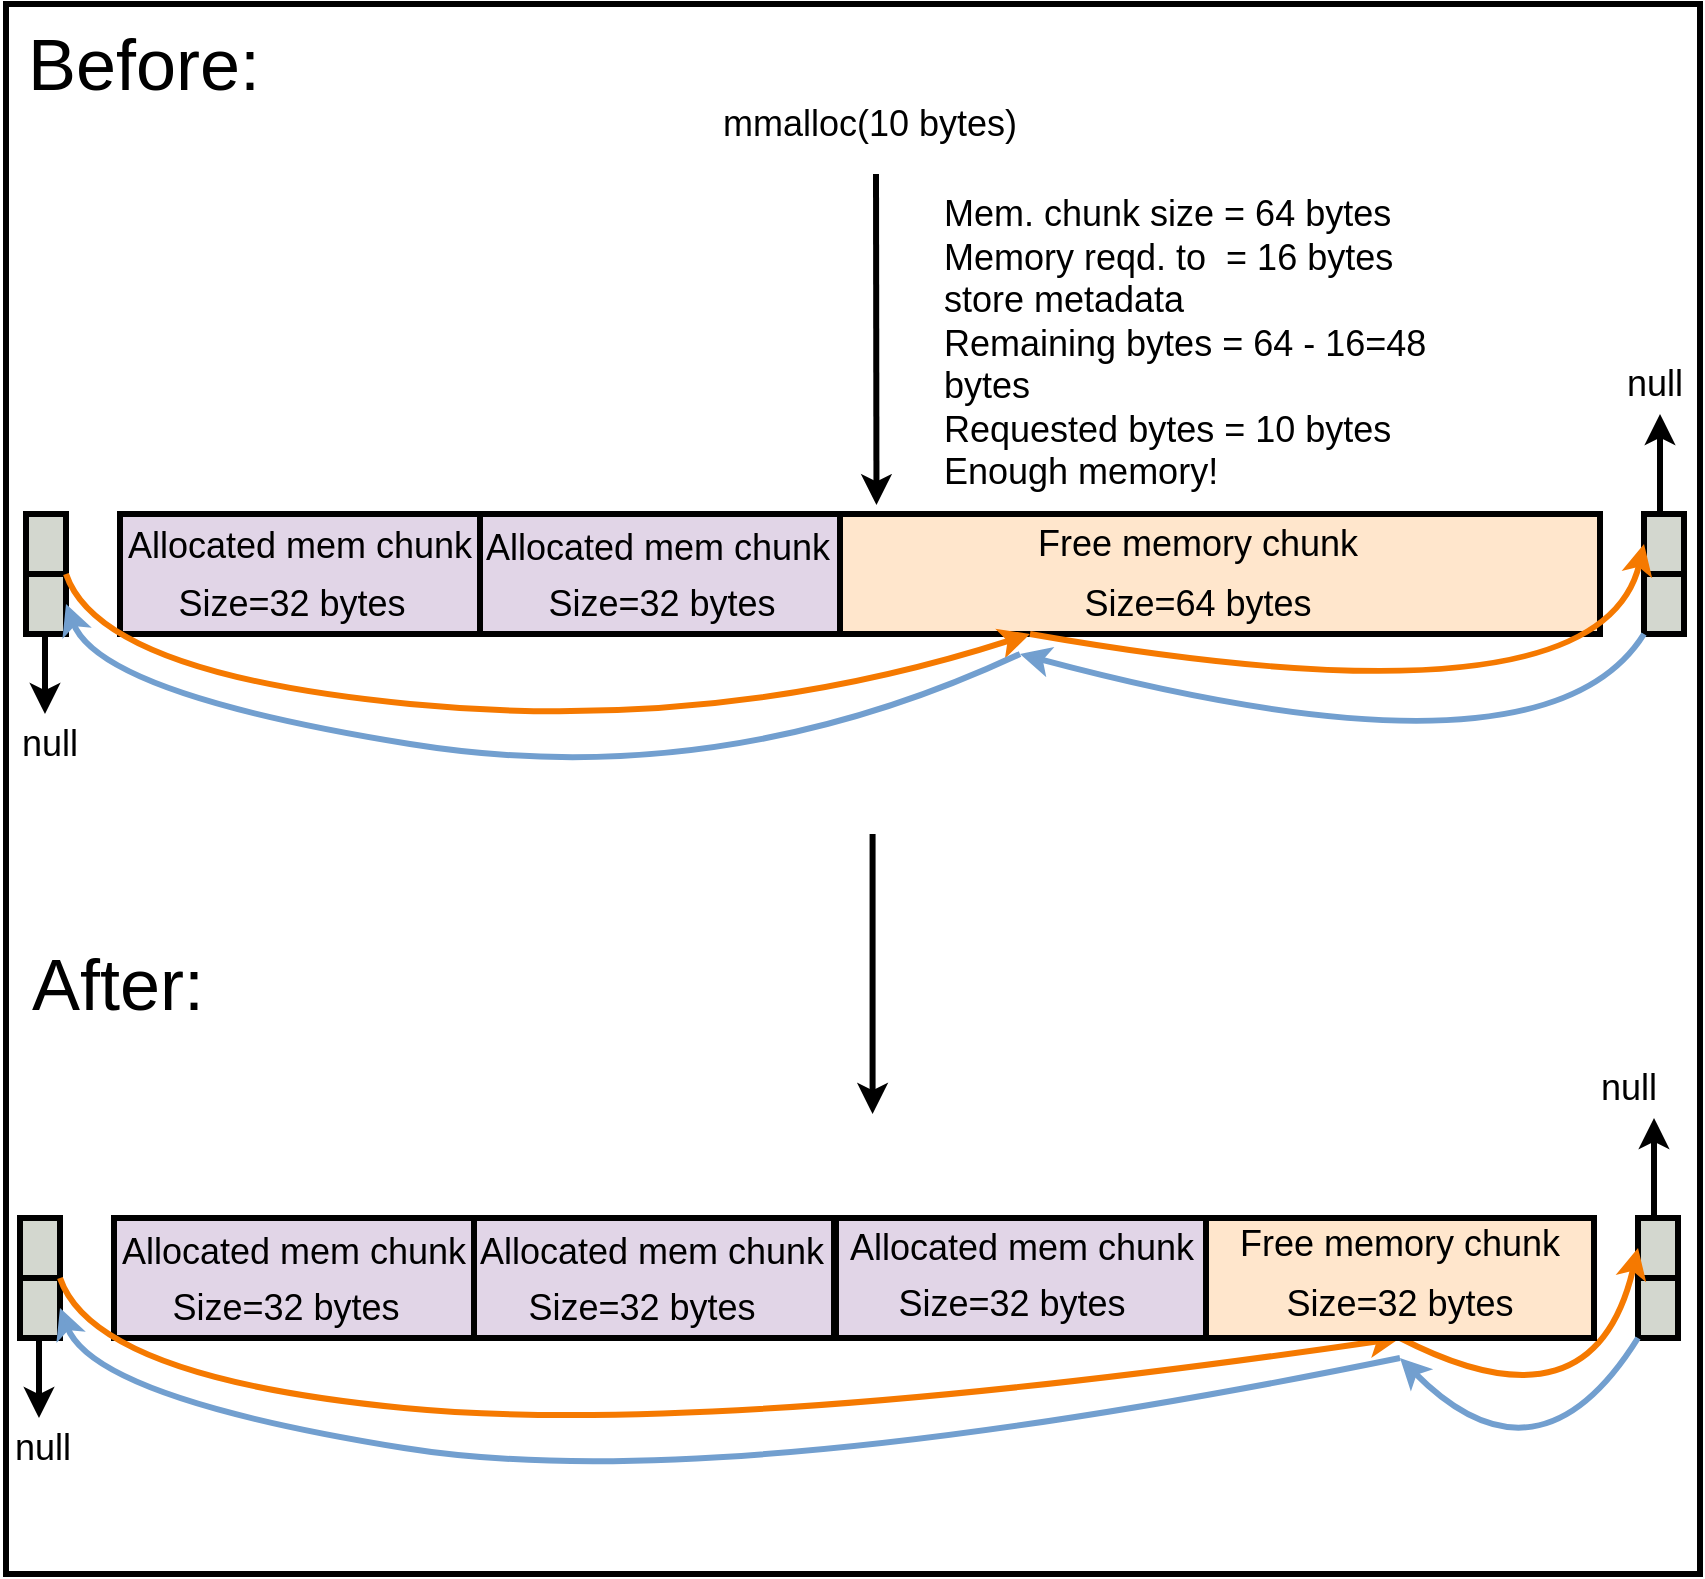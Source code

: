 <mxfile version="21.6.6" type="device">
  <diagram name="Page-1" id="aGrNsAUD6rLRG3-fpc4p">
    <mxGraphModel dx="1953" dy="1073" grid="1" gridSize="10" guides="1" tooltips="1" connect="1" arrows="1" fold="1" page="1" pageScale="1" pageWidth="850" pageHeight="1100" math="0" shadow="0">
      <root>
        <mxCell id="0" />
        <mxCell id="1" parent="0" />
        <mxCell id="Dw3qF6tHwgRVVZFkppPR-133" value="" style="rounded=0;whiteSpace=wrap;html=1;strokeWidth=3;" vertex="1" parent="1">
          <mxGeometry x="70" y="390" width="730" height="60" as="geometry" />
        </mxCell>
        <mxCell id="Dw3qF6tHwgRVVZFkppPR-137" value="" style="rounded=0;whiteSpace=wrap;html=1;strokeWidth=3;fillColor=#e1d5e7;strokeColor=default;" vertex="1" parent="1">
          <mxGeometry x="60" y="390" width="180" height="60" as="geometry" />
        </mxCell>
        <mxCell id="Dw3qF6tHwgRVVZFkppPR-142" value="" style="rounded=0;whiteSpace=wrap;html=1;strokeWidth=3;fillColor=#ffe6cc;strokeColor=default;" vertex="1" parent="1">
          <mxGeometry x="420" y="390" width="380" height="60" as="geometry" />
        </mxCell>
        <mxCell id="Dw3qF6tHwgRVVZFkppPR-161" value="&lt;div&gt;&lt;font style=&quot;font-size: 18px;&quot;&gt;Allocated mem chunk&lt;/font&gt;&lt;/div&gt;" style="text;html=1;strokeColor=none;fillColor=none;align=center;verticalAlign=middle;whiteSpace=wrap;rounded=0;" vertex="1" parent="1">
          <mxGeometry x="45" y="391" width="210" height="30" as="geometry" />
        </mxCell>
        <mxCell id="Dw3qF6tHwgRVVZFkppPR-162" value="&lt;font style=&quot;font-size: 18px;&quot;&gt;Free memory chunk&lt;/font&gt;" style="text;html=1;strokeColor=none;fillColor=none;align=center;verticalAlign=middle;whiteSpace=wrap;rounded=0;" vertex="1" parent="1">
          <mxGeometry x="510" y="390" width="178" height="30" as="geometry" />
        </mxCell>
        <mxCell id="Dw3qF6tHwgRVVZFkppPR-171" value="&lt;font style=&quot;font-size: 18px;&quot;&gt;Size=32 bytes&lt;br&gt;&lt;/font&gt;" style="text;html=1;strokeColor=none;fillColor=none;align=center;verticalAlign=middle;whiteSpace=wrap;rounded=0;" vertex="1" parent="1">
          <mxGeometry x="82" y="420" width="128" height="30" as="geometry" />
        </mxCell>
        <mxCell id="Dw3qF6tHwgRVVZFkppPR-173" value="&lt;font style=&quot;font-size: 18px;&quot;&gt;Size=64 bytes&lt;br&gt;&lt;/font&gt;" style="text;html=1;strokeColor=none;fillColor=none;align=center;verticalAlign=middle;whiteSpace=wrap;rounded=0;" vertex="1" parent="1">
          <mxGeometry x="510" y="420" width="178" height="30" as="geometry" />
        </mxCell>
        <mxCell id="Dw3qF6tHwgRVVZFkppPR-174" value="&lt;font style=&quot;font-size: 18px;&quot;&gt;mmalloc(10 bytes)&lt;br&gt;&lt;/font&gt;" style="text;html=1;strokeColor=none;fillColor=none;align=center;verticalAlign=middle;whiteSpace=wrap;rounded=0;" vertex="1" parent="1">
          <mxGeometry x="346" y="180" width="178" height="30" as="geometry" />
        </mxCell>
        <mxCell id="Dw3qF6tHwgRVVZFkppPR-182" value="" style="rounded=0;whiteSpace=wrap;html=1;strokeWidth=3;fillColor=#d3d7cf;" vertex="1" parent="1">
          <mxGeometry x="13" y="390" width="20" height="60" as="geometry" />
        </mxCell>
        <mxCell id="Dw3qF6tHwgRVVZFkppPR-183" value="" style="endArrow=none;html=1;rounded=0;strokeWidth=3;entryX=1;entryY=0.5;entryDx=0;entryDy=0;" edge="1" parent="1" target="Dw3qF6tHwgRVVZFkppPR-182">
          <mxGeometry width="50" height="50" relative="1" as="geometry">
            <mxPoint x="13" y="420" as="sourcePoint" />
            <mxPoint x="63" y="370" as="targetPoint" />
          </mxGeometry>
        </mxCell>
        <mxCell id="Dw3qF6tHwgRVVZFkppPR-184" value="" style="rounded=0;whiteSpace=wrap;html=1;strokeWidth=3;fillColor=#d3d7cf;" vertex="1" parent="1">
          <mxGeometry x="822" y="390" width="20" height="60" as="geometry" />
        </mxCell>
        <mxCell id="Dw3qF6tHwgRVVZFkppPR-185" value="" style="endArrow=none;html=1;rounded=0;strokeWidth=3;entryX=1;entryY=0.5;entryDx=0;entryDy=0;" edge="1" parent="1" target="Dw3qF6tHwgRVVZFkppPR-184">
          <mxGeometry width="50" height="50" relative="1" as="geometry">
            <mxPoint x="822" y="420" as="sourcePoint" />
            <mxPoint x="872" y="370" as="targetPoint" />
          </mxGeometry>
        </mxCell>
        <mxCell id="Dw3qF6tHwgRVVZFkppPR-187" value="" style="endArrow=classic;html=1;rounded=0;strokeWidth=3;" edge="1" parent="1">
          <mxGeometry width="50" height="50" relative="1" as="geometry">
            <mxPoint x="22.5" y="450" as="sourcePoint" />
            <mxPoint x="22.5" y="490" as="targetPoint" />
          </mxGeometry>
        </mxCell>
        <mxCell id="Dw3qF6tHwgRVVZFkppPR-188" value="&lt;font style=&quot;font-size: 18px;&quot;&gt;null&lt;br&gt;&lt;/font&gt;" style="text;html=1;strokeColor=none;fillColor=none;align=center;verticalAlign=middle;whiteSpace=wrap;rounded=0;" vertex="1" parent="1">
          <mxGeometry y="490" width="50" height="30" as="geometry" />
        </mxCell>
        <mxCell id="Dw3qF6tHwgRVVZFkppPR-192" value="" style="curved=1;endArrow=classic;html=1;rounded=0;strokeWidth=3;exitX=1;exitY=0.5;exitDx=0;exitDy=0;entryX=0.25;entryY=1;entryDx=0;entryDy=0;strokeColor=#f57900;" edge="1" parent="1" source="Dw3qF6tHwgRVVZFkppPR-182" target="Dw3qF6tHwgRVVZFkppPR-142">
          <mxGeometry width="50" height="50" relative="1" as="geometry">
            <mxPoint x="432.5" y="483" as="sourcePoint" />
            <mxPoint x="667.5" y="528" as="targetPoint" />
            <Array as="points">
              <mxPoint x="50" y="470" />
              <mxPoint x="360" y="500" />
            </Array>
          </mxGeometry>
        </mxCell>
        <mxCell id="Dw3qF6tHwgRVVZFkppPR-193" value="" style="curved=1;endArrow=classic;html=1;rounded=0;strokeWidth=3;exitX=0.25;exitY=1;exitDx=0;exitDy=0;entryX=0;entryY=0.25;entryDx=0;entryDy=0;strokeColor=#f57900;" edge="1" parent="1" source="Dw3qF6tHwgRVVZFkppPR-142" target="Dw3qF6tHwgRVVZFkppPR-184">
          <mxGeometry width="50" height="50" relative="1" as="geometry">
            <mxPoint x="670" y="450" as="sourcePoint" />
            <mxPoint x="1191.75" y="450" as="targetPoint" />
            <Array as="points">
              <mxPoint x="800" y="500" />
            </Array>
          </mxGeometry>
        </mxCell>
        <mxCell id="Dw3qF6tHwgRVVZFkppPR-194" value="" style="endArrow=classic;html=1;rounded=0;strokeWidth=3;" edge="1" parent="1">
          <mxGeometry width="50" height="50" relative="1" as="geometry">
            <mxPoint x="830" y="390" as="sourcePoint" />
            <mxPoint x="830" y="340" as="targetPoint" />
          </mxGeometry>
        </mxCell>
        <mxCell id="Dw3qF6tHwgRVVZFkppPR-195" value="&lt;font style=&quot;font-size: 18px;&quot;&gt;null&lt;br&gt;&lt;/font&gt;" style="text;html=1;strokeColor=none;fillColor=none;align=center;verticalAlign=middle;whiteSpace=wrap;rounded=0;" vertex="1" parent="1">
          <mxGeometry x="807" y="310" width="41" height="30" as="geometry" />
        </mxCell>
        <mxCell id="Dw3qF6tHwgRVVZFkppPR-196" value="" style="curved=1;endArrow=classic;html=1;rounded=0;exitX=0.5;exitY=1;exitDx=0;exitDy=0;strokeWidth=3;strokeColor=#729fcf;" edge="1" parent="1">
          <mxGeometry width="50" height="50" relative="1" as="geometry">
            <mxPoint x="822" y="450" as="sourcePoint" />
            <mxPoint x="510" y="460" as="targetPoint" />
            <Array as="points">
              <mxPoint x="772" y="530" />
            </Array>
          </mxGeometry>
        </mxCell>
        <mxCell id="Dw3qF6tHwgRVVZFkppPR-197" value="" style="curved=1;endArrow=classic;html=1;rounded=0;strokeWidth=3;strokeColor=#729fcf;entryX=1;entryY=0.75;entryDx=0;entryDy=0;" edge="1" parent="1" target="Dw3qF6tHwgRVVZFkppPR-182">
          <mxGeometry width="50" height="50" relative="1" as="geometry">
            <mxPoint x="510" y="460" as="sourcePoint" />
            <mxPoint x="150" y="460" as="targetPoint" />
            <Array as="points">
              <mxPoint x="360" y="530" />
              <mxPoint x="50" y="480" />
            </Array>
          </mxGeometry>
        </mxCell>
        <mxCell id="Dw3qF6tHwgRVVZFkppPR-201" value="" style="endArrow=classic;html=1;rounded=0;strokeWidth=3;entryX=0.048;entryY=-0.074;entryDx=0;entryDy=0;entryPerimeter=0;" edge="1" parent="1" target="Dw3qF6tHwgRVVZFkppPR-142">
          <mxGeometry width="50" height="50" relative="1" as="geometry">
            <mxPoint x="438" y="220" as="sourcePoint" />
            <mxPoint x="580" y="390" as="targetPoint" />
            <Array as="points" />
          </mxGeometry>
        </mxCell>
        <mxCell id="Dw3qF6tHwgRVVZFkppPR-203" value="&lt;div align=&quot;left&quot;&gt;&lt;font style=&quot;font-size: 18px;&quot;&gt;Mem. chunk size = 64 bytes&lt;/font&gt;&lt;br&gt;&lt;/div&gt;&lt;div align=&quot;left&quot;&gt;&lt;font style=&quot;font-size: 18px;&quot;&gt;Memory reqd. to&amp;nbsp; &lt;/font&gt;&lt;font style=&quot;font-size: 18px;&quot;&gt;= 16 bytes&lt;/font&gt;&lt;/div&gt;&lt;div align=&quot;left&quot;&gt;&lt;font style=&quot;font-size: 18px;&quot;&gt;store metadata &amp;nbsp;&amp;nbsp;&amp;nbsp;&amp;nbsp;&amp;nbsp; &lt;br&gt;&lt;/font&gt;&lt;/div&gt;&lt;div align=&quot;left&quot;&gt;&lt;font style=&quot;font-size: 18px;&quot;&gt;Remaining bytes = 64 - 16=48 bytes&lt;/font&gt;&lt;/div&gt;&lt;div align=&quot;left&quot;&gt;&lt;font style=&quot;font-size: 18px;&quot;&gt;Requested bytes = 10 bytes&lt;/font&gt;&lt;/div&gt;&lt;div align=&quot;left&quot;&gt;&lt;font style=&quot;font-size: 18px;&quot;&gt;Enough memory!&lt;/font&gt;&lt;/div&gt;" style="text;html=1;strokeColor=none;fillColor=none;align=left;verticalAlign=middle;whiteSpace=wrap;rounded=0;" vertex="1" parent="1">
          <mxGeometry x="470" y="290" width="290" height="30" as="geometry" />
        </mxCell>
        <mxCell id="Dw3qF6tHwgRVVZFkppPR-230" value="" style="endArrow=classic;html=1;rounded=0;strokeWidth=3;" edge="1" parent="1">
          <mxGeometry width="50" height="50" relative="1" as="geometry">
            <mxPoint x="436.29" y="550" as="sourcePoint" />
            <mxPoint x="436.29" y="690" as="targetPoint" />
          </mxGeometry>
        </mxCell>
        <mxCell id="Dw3qF6tHwgRVVZFkppPR-285" value="&lt;font style=&quot;font-size: 36px;&quot;&gt;Before:&lt;/font&gt;" style="text;html=1;strokeColor=none;fillColor=none;align=center;verticalAlign=middle;whiteSpace=wrap;rounded=0;" vertex="1" parent="1">
          <mxGeometry x="42" y="150" width="60" height="30" as="geometry" />
        </mxCell>
        <mxCell id="Dw3qF6tHwgRVVZFkppPR-287" value="&lt;font style=&quot;font-size: 36px;&quot;&gt;After:&lt;/font&gt;" style="text;html=1;strokeColor=none;fillColor=none;align=center;verticalAlign=middle;whiteSpace=wrap;rounded=0;" vertex="1" parent="1">
          <mxGeometry x="28.63" y="610" width="60" height="30" as="geometry" />
        </mxCell>
        <mxCell id="Dw3qF6tHwgRVVZFkppPR-138" value="" style="rounded=0;whiteSpace=wrap;html=1;strokeWidth=3;fillColor=#e1d5e7;" vertex="1" parent="1">
          <mxGeometry x="240" y="390" width="180" height="60" as="geometry" />
        </mxCell>
        <mxCell id="Dw3qF6tHwgRVVZFkppPR-172" value="&lt;font style=&quot;font-size: 18px;&quot;&gt;Size=32 bytes&lt;br&gt;&lt;/font&gt;" style="text;html=1;strokeColor=none;fillColor=none;align=center;verticalAlign=middle;whiteSpace=wrap;rounded=0;" vertex="1" parent="1">
          <mxGeometry x="242" y="420" width="178" height="30" as="geometry" />
        </mxCell>
        <mxCell id="Dw3qF6tHwgRVVZFkppPR-163" value="&lt;font style=&quot;font-size: 18px;&quot;&gt;Allocated mem chunk&lt;/font&gt;" style="text;html=1;strokeColor=none;fillColor=none;align=center;verticalAlign=middle;whiteSpace=wrap;rounded=0;" vertex="1" parent="1">
          <mxGeometry x="223.5" y="394" width="209.5" height="26" as="geometry" />
        </mxCell>
        <mxCell id="Dw3qF6tHwgRVVZFkppPR-299" value="" style="rounded=0;whiteSpace=wrap;html=1;strokeWidth=3;" vertex="1" parent="1">
          <mxGeometry x="67" y="742" width="730" height="60" as="geometry" />
        </mxCell>
        <mxCell id="Dw3qF6tHwgRVVZFkppPR-300" value="" style="rounded=0;whiteSpace=wrap;html=1;strokeWidth=3;fillColor=#e1d5e7;strokeColor=default;" vertex="1" parent="1">
          <mxGeometry x="57" y="742" width="180" height="60" as="geometry" />
        </mxCell>
        <mxCell id="Dw3qF6tHwgRVVZFkppPR-302" value="&lt;div&gt;&lt;font style=&quot;font-size: 18px;&quot;&gt;Allocated mem chunk&lt;/font&gt;&lt;/div&gt;" style="text;html=1;strokeColor=none;fillColor=none;align=center;verticalAlign=middle;whiteSpace=wrap;rounded=0;" vertex="1" parent="1">
          <mxGeometry x="42" y="744" width="210" height="30" as="geometry" />
        </mxCell>
        <mxCell id="Dw3qF6tHwgRVVZFkppPR-304" value="&lt;font style=&quot;font-size: 18px;&quot;&gt;Size=32 bytes&lt;br&gt;&lt;/font&gt;" style="text;html=1;strokeColor=none;fillColor=none;align=center;verticalAlign=middle;whiteSpace=wrap;rounded=0;" vertex="1" parent="1">
          <mxGeometry x="79" y="772" width="128" height="30" as="geometry" />
        </mxCell>
        <mxCell id="Dw3qF6tHwgRVVZFkppPR-306" value="" style="rounded=0;whiteSpace=wrap;html=1;strokeWidth=3;fillColor=#d3d7cf;" vertex="1" parent="1">
          <mxGeometry x="10" y="742" width="20" height="60" as="geometry" />
        </mxCell>
        <mxCell id="Dw3qF6tHwgRVVZFkppPR-307" value="" style="endArrow=none;html=1;rounded=0;strokeWidth=3;entryX=1;entryY=0.5;entryDx=0;entryDy=0;" edge="1" parent="1" target="Dw3qF6tHwgRVVZFkppPR-306">
          <mxGeometry width="50" height="50" relative="1" as="geometry">
            <mxPoint x="10" y="772" as="sourcePoint" />
            <mxPoint x="60" y="722" as="targetPoint" />
          </mxGeometry>
        </mxCell>
        <mxCell id="Dw3qF6tHwgRVVZFkppPR-308" value="" style="rounded=0;whiteSpace=wrap;html=1;strokeWidth=3;fillColor=#d3d7cf;" vertex="1" parent="1">
          <mxGeometry x="819" y="742" width="20" height="60" as="geometry" />
        </mxCell>
        <mxCell id="Dw3qF6tHwgRVVZFkppPR-309" value="" style="endArrow=none;html=1;rounded=0;strokeWidth=3;entryX=1;entryY=0.5;entryDx=0;entryDy=0;" edge="1" parent="1" target="Dw3qF6tHwgRVVZFkppPR-308">
          <mxGeometry width="50" height="50" relative="1" as="geometry">
            <mxPoint x="819" y="772" as="sourcePoint" />
            <mxPoint x="869" y="722" as="targetPoint" />
          </mxGeometry>
        </mxCell>
        <mxCell id="Dw3qF6tHwgRVVZFkppPR-310" value="" style="endArrow=classic;html=1;rounded=0;strokeWidth=3;" edge="1" parent="1">
          <mxGeometry width="50" height="50" relative="1" as="geometry">
            <mxPoint x="19.5" y="802" as="sourcePoint" />
            <mxPoint x="19.5" y="842" as="targetPoint" />
          </mxGeometry>
        </mxCell>
        <mxCell id="Dw3qF6tHwgRVVZFkppPR-311" value="&lt;font style=&quot;font-size: 18px;&quot;&gt;null&lt;br&gt;&lt;/font&gt;" style="text;html=1;strokeColor=none;fillColor=none;align=center;verticalAlign=middle;whiteSpace=wrap;rounded=0;" vertex="1" parent="1">
          <mxGeometry x="3" y="842" width="37" height="30" as="geometry" />
        </mxCell>
        <mxCell id="Dw3qF6tHwgRVVZFkppPR-312" value="" style="curved=1;endArrow=classic;html=1;rounded=0;strokeWidth=3;exitX=1;exitY=0.5;exitDx=0;exitDy=0;strokeColor=#f57900;entryX=0.5;entryY=1;entryDx=0;entryDy=0;" edge="1" parent="1" source="Dw3qF6tHwgRVVZFkppPR-306" target="Dw3qF6tHwgRVVZFkppPR-323">
          <mxGeometry width="50" height="50" relative="1" as="geometry">
            <mxPoint x="429.5" y="835" as="sourcePoint" />
            <mxPoint x="690" y="812" as="targetPoint" />
            <Array as="points">
              <mxPoint x="47" y="822" />
              <mxPoint x="357" y="852" />
            </Array>
          </mxGeometry>
        </mxCell>
        <mxCell id="Dw3qF6tHwgRVVZFkppPR-313" value="" style="curved=1;endArrow=classic;html=1;rounded=0;strokeWidth=3;entryX=0;entryY=0.25;entryDx=0;entryDy=0;strokeColor=#f57900;exitX=0.5;exitY=1;exitDx=0;exitDy=0;" edge="1" parent="1" source="Dw3qF6tHwgRVVZFkppPR-323" target="Dw3qF6tHwgRVVZFkppPR-308">
          <mxGeometry width="50" height="50" relative="1" as="geometry">
            <mxPoint x="700" y="812" as="sourcePoint" />
            <mxPoint x="1188.75" y="802" as="targetPoint" />
            <Array as="points">
              <mxPoint x="797" y="852" />
            </Array>
          </mxGeometry>
        </mxCell>
        <mxCell id="Dw3qF6tHwgRVVZFkppPR-314" value="" style="endArrow=classic;html=1;rounded=0;strokeWidth=3;" edge="1" parent="1">
          <mxGeometry width="50" height="50" relative="1" as="geometry">
            <mxPoint x="827" y="742" as="sourcePoint" />
            <mxPoint x="827" y="692" as="targetPoint" />
          </mxGeometry>
        </mxCell>
        <mxCell id="Dw3qF6tHwgRVVZFkppPR-315" value="&lt;font style=&quot;font-size: 18px;&quot;&gt;null&lt;br&gt;&lt;/font&gt;" style="text;html=1;strokeColor=none;fillColor=none;align=center;verticalAlign=middle;whiteSpace=wrap;rounded=0;" vertex="1" parent="1">
          <mxGeometry x="794" y="662" width="41" height="30" as="geometry" />
        </mxCell>
        <mxCell id="Dw3qF6tHwgRVVZFkppPR-316" value="" style="curved=1;endArrow=classic;html=1;rounded=0;exitX=0.5;exitY=1;exitDx=0;exitDy=0;strokeWidth=3;strokeColor=#729fcf;" edge="1" parent="1">
          <mxGeometry width="50" height="50" relative="1" as="geometry">
            <mxPoint x="819" y="802" as="sourcePoint" />
            <mxPoint x="700" y="812" as="targetPoint" />
            <Array as="points">
              <mxPoint x="769" y="882" />
            </Array>
          </mxGeometry>
        </mxCell>
        <mxCell id="Dw3qF6tHwgRVVZFkppPR-317" value="" style="curved=1;endArrow=classic;html=1;rounded=0;strokeWidth=3;strokeColor=#729fcf;entryX=1;entryY=0.75;entryDx=0;entryDy=0;" edge="1" parent="1" target="Dw3qF6tHwgRVVZFkppPR-306">
          <mxGeometry width="50" height="50" relative="1" as="geometry">
            <mxPoint x="700" y="812" as="sourcePoint" />
            <mxPoint x="147" y="812" as="targetPoint" />
            <Array as="points">
              <mxPoint x="357" y="882" />
              <mxPoint x="47" y="832" />
            </Array>
          </mxGeometry>
        </mxCell>
        <mxCell id="Dw3qF6tHwgRVVZFkppPR-318" value="" style="rounded=0;whiteSpace=wrap;html=1;strokeWidth=3;fillColor=#e1d5e7;" vertex="1" parent="1">
          <mxGeometry x="237" y="742" width="180" height="60" as="geometry" />
        </mxCell>
        <mxCell id="Dw3qF6tHwgRVVZFkppPR-319" value="&lt;font style=&quot;font-size: 18px;&quot;&gt;Size=32 bytes&lt;br&gt;&lt;/font&gt;" style="text;html=1;strokeColor=none;fillColor=none;align=center;verticalAlign=middle;whiteSpace=wrap;rounded=0;" vertex="1" parent="1">
          <mxGeometry x="259" y="772" width="124" height="30" as="geometry" />
        </mxCell>
        <mxCell id="Dw3qF6tHwgRVVZFkppPR-320" value="&lt;font style=&quot;font-size: 18px;&quot;&gt;Allocated mem chunk&lt;/font&gt;" style="text;html=1;strokeColor=none;fillColor=none;align=center;verticalAlign=middle;whiteSpace=wrap;rounded=0;" vertex="1" parent="1">
          <mxGeometry x="220.5" y="746" width="209.5" height="26" as="geometry" />
        </mxCell>
        <mxCell id="Dw3qF6tHwgRVVZFkppPR-322" value="" style="rounded=0;whiteSpace=wrap;html=1;strokeWidth=3;fillColor=#e1d5e7;" vertex="1" parent="1">
          <mxGeometry x="418" y="742" width="185" height="60" as="geometry" />
        </mxCell>
        <mxCell id="Dw3qF6tHwgRVVZFkppPR-323" value="" style="rounded=0;whiteSpace=wrap;html=1;strokeWidth=3;fillColor=#ffe6cc;strokeColor=default;" vertex="1" parent="1">
          <mxGeometry x="603" y="742" width="194" height="60" as="geometry" />
        </mxCell>
        <mxCell id="Dw3qF6tHwgRVVZFkppPR-324" value="&lt;font style=&quot;font-size: 18px;&quot;&gt;Size=32 bytes&lt;br&gt;&lt;/font&gt;" style="text;html=1;strokeColor=none;fillColor=none;align=center;verticalAlign=middle;whiteSpace=wrap;rounded=0;" vertex="1" parent="1">
          <mxGeometry x="444.25" y="770" width="124" height="30" as="geometry" />
        </mxCell>
        <mxCell id="Dw3qF6tHwgRVVZFkppPR-325" value="&lt;font style=&quot;font-size: 18px;&quot;&gt;Allocated mem chunk&lt;/font&gt;" style="text;html=1;strokeColor=none;fillColor=none;align=center;verticalAlign=middle;whiteSpace=wrap;rounded=0;" vertex="1" parent="1">
          <mxGeometry x="405.75" y="744" width="209.5" height="26" as="geometry" />
        </mxCell>
        <mxCell id="Dw3qF6tHwgRVVZFkppPR-326" value="&lt;font style=&quot;font-size: 18px;&quot;&gt;Free memory chunk&lt;/font&gt;" style="text;html=1;strokeColor=none;fillColor=none;align=center;verticalAlign=middle;whiteSpace=wrap;rounded=0;" vertex="1" parent="1">
          <mxGeometry x="611" y="740" width="178" height="30" as="geometry" />
        </mxCell>
        <mxCell id="Dw3qF6tHwgRVVZFkppPR-327" value="&lt;font style=&quot;font-size: 18px;&quot;&gt;Size=32 bytes&lt;br&gt;&lt;/font&gt;" style="text;html=1;strokeColor=none;fillColor=none;align=center;verticalAlign=middle;whiteSpace=wrap;rounded=0;" vertex="1" parent="1">
          <mxGeometry x="611" y="770" width="178" height="30" as="geometry" />
        </mxCell>
        <mxCell id="Dw3qF6tHwgRVVZFkppPR-328" value="" style="rounded=0;whiteSpace=wrap;html=1;strokeWidth=3;fillColor=none;" vertex="1" parent="1">
          <mxGeometry x="3" y="135" width="847" height="785" as="geometry" />
        </mxCell>
      </root>
    </mxGraphModel>
  </diagram>
</mxfile>
